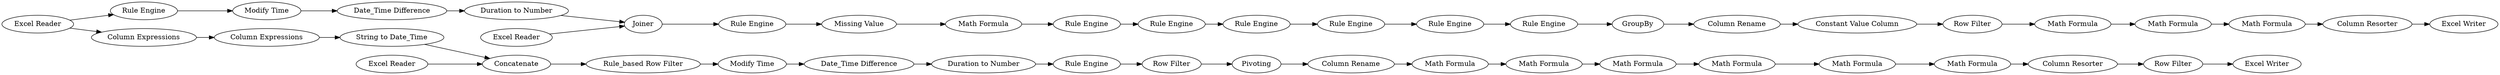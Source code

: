 digraph {
	"-9081029513980760996_4" [label=GroupBy]
	"-9081029513980760996_1" [label="Excel Reader"]
	"-9081029513980760996_477" [label="Column Expressions"]
	"-9081029513980760996_226" [label="Math Formula"]
	"-9081029513980760996_192" [label="Missing Value"]
	"-9081029513980760996_461" [label="Math Formula"]
	"-9081029513980760996_486" [label="Rule Engine"]
	"-9081029513980760996_457" [label="Modify Time"]
	"-9081029513980760996_460" [label="Math Formula"]
	"-9081029513980760996_466" [label="Duration to Number"]
	"-9081029513980760996_227" [label="Column Resorter"]
	"-9081029513980760996_484" [label="Rule Engine"]
	"-9081029513980760996_467" [label="Math Formula"]
	"-9081029513980760996_452" [label="Modify Time"]
	"-9081029513980760996_458" [label="Column Resorter"]
	"-9081029513980760996_225" [label="Math Formula"]
	"-9081029513980760996_2" [label="Excel Reader"]
	"-9081029513980760996_483" [label="Row Filter"]
	"-9081029513980760996_453" [label="Rule Engine"]
	"-9081029513980760996_450" [label="Date_Time Difference"]
	"-9081029513980760996_220" [label="Rule Engine"]
	"-9081029513980760996_22" [label="Rule Engine"]
	"-9081029513980760996_459" [label="Math Formula"]
	"-9081029513980760996_478" [label="Column Expressions"]
	"-9081029513980760996_224" [label="Math Formula"]
	"-9081029513980760996_465" [label="Date_Time Difference"]
	"-9081029513980760996_462" [label="Math Formula"]
	"-9081029513980760996_219" [label="Rule Engine"]
	"-9081029513980760996_481" [label="Excel Reader"]
	"-9081029513980760996_463" [label="Math Formula"]
	"-9081029513980760996_468" [label="Column Rename"]
	"-9081029513980760996_217" [label="Math Formula"]
	"-9081029513980760996_228" [label="Excel Writer"]
	"-9081029513980760996_223" [label="Row Filter"]
	"-9081029513980760996_451" [label="Duration to Number"]
	"-9081029513980760996_221" [label="Column Rename"]
	"-9081029513980760996_3" [label=Joiner]
	"-9081029513980760996_470" [label="Rule_based Row Filter"]
	"-9081029513980760996_485" [label="String to Date_Time"]
	"-9081029513980760996_482" [label=Concatenate]
	"-9081029513980760996_464" [label="Excel Writer"]
	"-9081029513980760996_218" [label="Rule Engine"]
	"-9081029513980760996_455" [label="Row Filter"]
	"-9081029513980760996_456" [label=Pivoting]
	"-9081029513980760996_471" [label="Constant Value Column"]
	"-9081029513980760996_454" [label="Rule Engine"]
	"-9081029513980760996_473" [label="Rule Engine"]
	"-9081029513980760996_458" -> "-9081029513980760996_483"
	"-9081029513980760996_22" -> "-9081029513980760996_192"
	"-9081029513980760996_478" -> "-9081029513980760996_485"
	"-9081029513980760996_460" -> "-9081029513980760996_461"
	"-9081029513980760996_482" -> "-9081029513980760996_470"
	"-9081029513980760996_466" -> "-9081029513980760996_484"
	"-9081029513980760996_227" -> "-9081029513980760996_228"
	"-9081029513980760996_220" -> "-9081029513980760996_4"
	"-9081029513980760996_481" -> "-9081029513980760996_482"
	"-9081029513980760996_485" -> "-9081029513980760996_482"
	"-9081029513980760996_457" -> "-9081029513980760996_465"
	"-9081029513980760996_462" -> "-9081029513980760996_463"
	"-9081029513980760996_223" -> "-9081029513980760996_224"
	"-9081029513980760996_221" -> "-9081029513980760996_471"
	"-9081029513980760996_226" -> "-9081029513980760996_227"
	"-9081029513980760996_455" -> "-9081029513980760996_456"
	"-9081029513980760996_4" -> "-9081029513980760996_221"
	"-9081029513980760996_461" -> "-9081029513980760996_462"
	"-9081029513980760996_465" -> "-9081029513980760996_466"
	"-9081029513980760996_477" -> "-9081029513980760996_478"
	"-9081029513980760996_471" -> "-9081029513980760996_223"
	"-9081029513980760996_454" -> "-9081029513980760996_486"
	"-9081029513980760996_483" -> "-9081029513980760996_464"
	"-9081029513980760996_456" -> "-9081029513980760996_468"
	"-9081029513980760996_470" -> "-9081029513980760996_457"
	"-9081029513980760996_224" -> "-9081029513980760996_225"
	"-9081029513980760996_459" -> "-9081029513980760996_460"
	"-9081029513980760996_467" -> "-9081029513980760996_459"
	"-9081029513980760996_217" -> "-9081029513980760996_218"
	"-9081029513980760996_192" -> "-9081029513980760996_217"
	"-9081029513980760996_2" -> "-9081029513980760996_3"
	"-9081029513980760996_218" -> "-9081029513980760996_453"
	"-9081029513980760996_1" -> "-9081029513980760996_477"
	"-9081029513980760996_219" -> "-9081029513980760996_220"
	"-9081029513980760996_452" -> "-9081029513980760996_450"
	"-9081029513980760996_451" -> "-9081029513980760996_3"
	"-9081029513980760996_225" -> "-9081029513980760996_226"
	"-9081029513980760996_453" -> "-9081029513980760996_454"
	"-9081029513980760996_450" -> "-9081029513980760996_451"
	"-9081029513980760996_468" -> "-9081029513980760996_467"
	"-9081029513980760996_484" -> "-9081029513980760996_455"
	"-9081029513980760996_463" -> "-9081029513980760996_458"
	"-9081029513980760996_3" -> "-9081029513980760996_22"
	"-9081029513980760996_486" -> "-9081029513980760996_219"
	"-9081029513980760996_1" -> "-9081029513980760996_473"
	"-9081029513980760996_473" -> "-9081029513980760996_452"
	rankdir=LR
}
